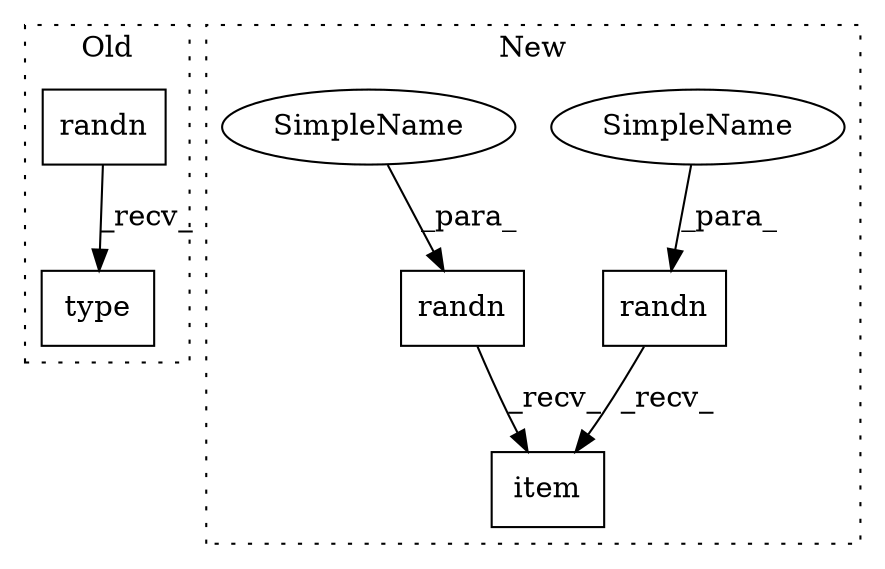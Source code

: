digraph G {
subgraph cluster0 {
1 [label="type" a="32" s="577,587" l="5,1" shape="box"];
5 [label="randn" a="32" s="563,575" l="6,1" shape="box"];
label = "Old";
style="dotted";
}
subgraph cluster1 {
2 [label="randn" a="32" s="492,518" l="6,1" shape="box"];
3 [label="randn" a="32" s="452,477" l="6,1" shape="box"];
4 [label="item" a="32" s="815" l="6" shape="box"];
6 [label="SimpleName" a="42" s="506" l="6" shape="ellipse"];
7 [label="SimpleName" a="42" s="465" l="6" shape="ellipse"];
label = "New";
style="dotted";
}
2 -> 4 [label="_recv_"];
3 -> 4 [label="_recv_"];
5 -> 1 [label="_recv_"];
6 -> 2 [label="_para_"];
7 -> 3 [label="_para_"];
}